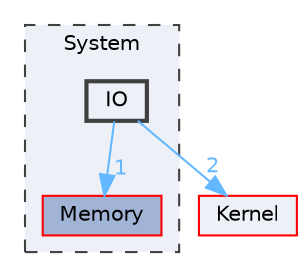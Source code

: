 digraph "IO"
{
 // LATEX_PDF_SIZE
  bgcolor="transparent";
  edge [fontname=Helvetica,fontsize=10,labelfontname=Helvetica,labelfontsize=10];
  node [fontname=Helvetica,fontsize=10,shape=box,height=0.2,width=0.4];
  compound=true
  subgraph clusterdir_9af51e3826d4f9e80d9103b2de543e84 {
    graph [ bgcolor="#edf0f7", pencolor="grey25", label="System", fontname=Helvetica,fontsize=10 style="filled,dashed", URL="dir_9af51e3826d4f9e80d9103b2de543e84.html",tooltip=""]
  dir_c4ccaaca8cbe35d8cff903ff1a25a7a8 [label="Memory", fillcolor="#a2b4d6", color="red", style="filled", URL="dir_c4ccaaca8cbe35d8cff903ff1a25a7a8.html",tooltip=""];
  dir_6585f33a0ea7f281ba0139d26289315f [label="IO", fillcolor="#edf0f7", color="grey25", style="filled,bold", URL="dir_6585f33a0ea7f281ba0139d26289315f.html",tooltip=""];
  }
  dir_52bed8acfaac088d5968cb2c84d7645d [label="Kernel", fillcolor="#edf0f7", color="red", style="filled", URL="dir_52bed8acfaac088d5968cb2c84d7645d.html",tooltip=""];
  dir_6585f33a0ea7f281ba0139d26289315f->dir_52bed8acfaac088d5968cb2c84d7645d [headlabel="2", labeldistance=1.5 headhref="dir_000025_000029.html" href="dir_000025_000029.html" color="steelblue1" fontcolor="steelblue1"];
  dir_6585f33a0ea7f281ba0139d26289315f->dir_c4ccaaca8cbe35d8cff903ff1a25a7a8 [headlabel="1", labeldistance=1.5 headhref="dir_000025_000036.html" href="dir_000025_000036.html" color="steelblue1" fontcolor="steelblue1"];
}
